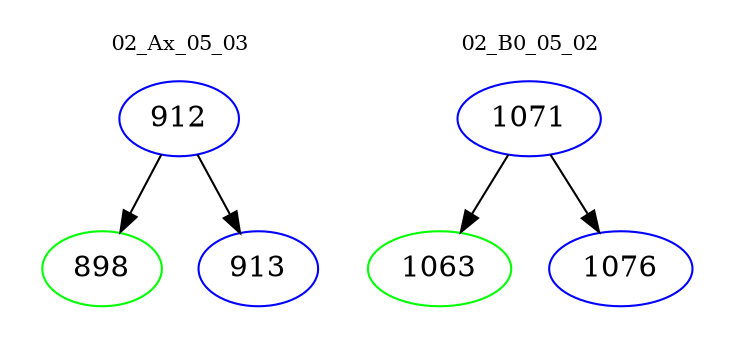 digraph{
subgraph cluster_0 {
color = white
label = "02_Ax_05_03";
fontsize=10;
T0_912 [label="912", color="blue"]
T0_912 -> T0_898 [color="black"]
T0_898 [label="898", color="green"]
T0_912 -> T0_913 [color="black"]
T0_913 [label="913", color="blue"]
}
subgraph cluster_1 {
color = white
label = "02_B0_05_02";
fontsize=10;
T1_1071 [label="1071", color="blue"]
T1_1071 -> T1_1063 [color="black"]
T1_1063 [label="1063", color="green"]
T1_1071 -> T1_1076 [color="black"]
T1_1076 [label="1076", color="blue"]
}
}
